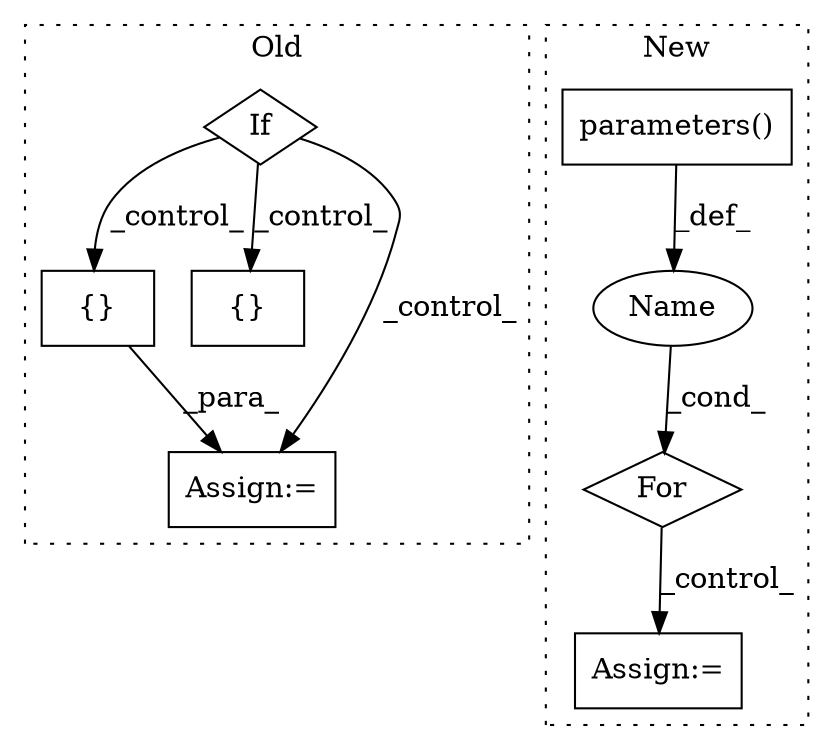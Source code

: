 digraph G {
subgraph cluster0 {
1 [label="{}" a="95" s="3447,3679" l="18,14" shape="box"];
3 [label="If" a="96" s="3384,3421" l="3,14" shape="diamond"];
4 [label="{}" a="95" s="3474,3660" l="22,19" shape="box"];
8 [label="Assign:=" a="68" s="3444" l="3" shape="box"];
label = "Old";
style="dotted";
}
subgraph cluster1 {
2 [label="parameters()" a="75" s="5676" l="41" shape="box"];
5 [label="For" a="107" s="5663,5717" l="4,22" shape="diamond"];
6 [label="Name" a="87" s="5667" l="5" shape="ellipse"];
7 [label="Assign:=" a="68" s="5758" l="3" shape="box"];
label = "New";
style="dotted";
}
1 -> 8 [label="_para_"];
2 -> 6 [label="_def_"];
3 -> 8 [label="_control_"];
3 -> 1 [label="_control_"];
3 -> 4 [label="_control_"];
5 -> 7 [label="_control_"];
6 -> 5 [label="_cond_"];
}